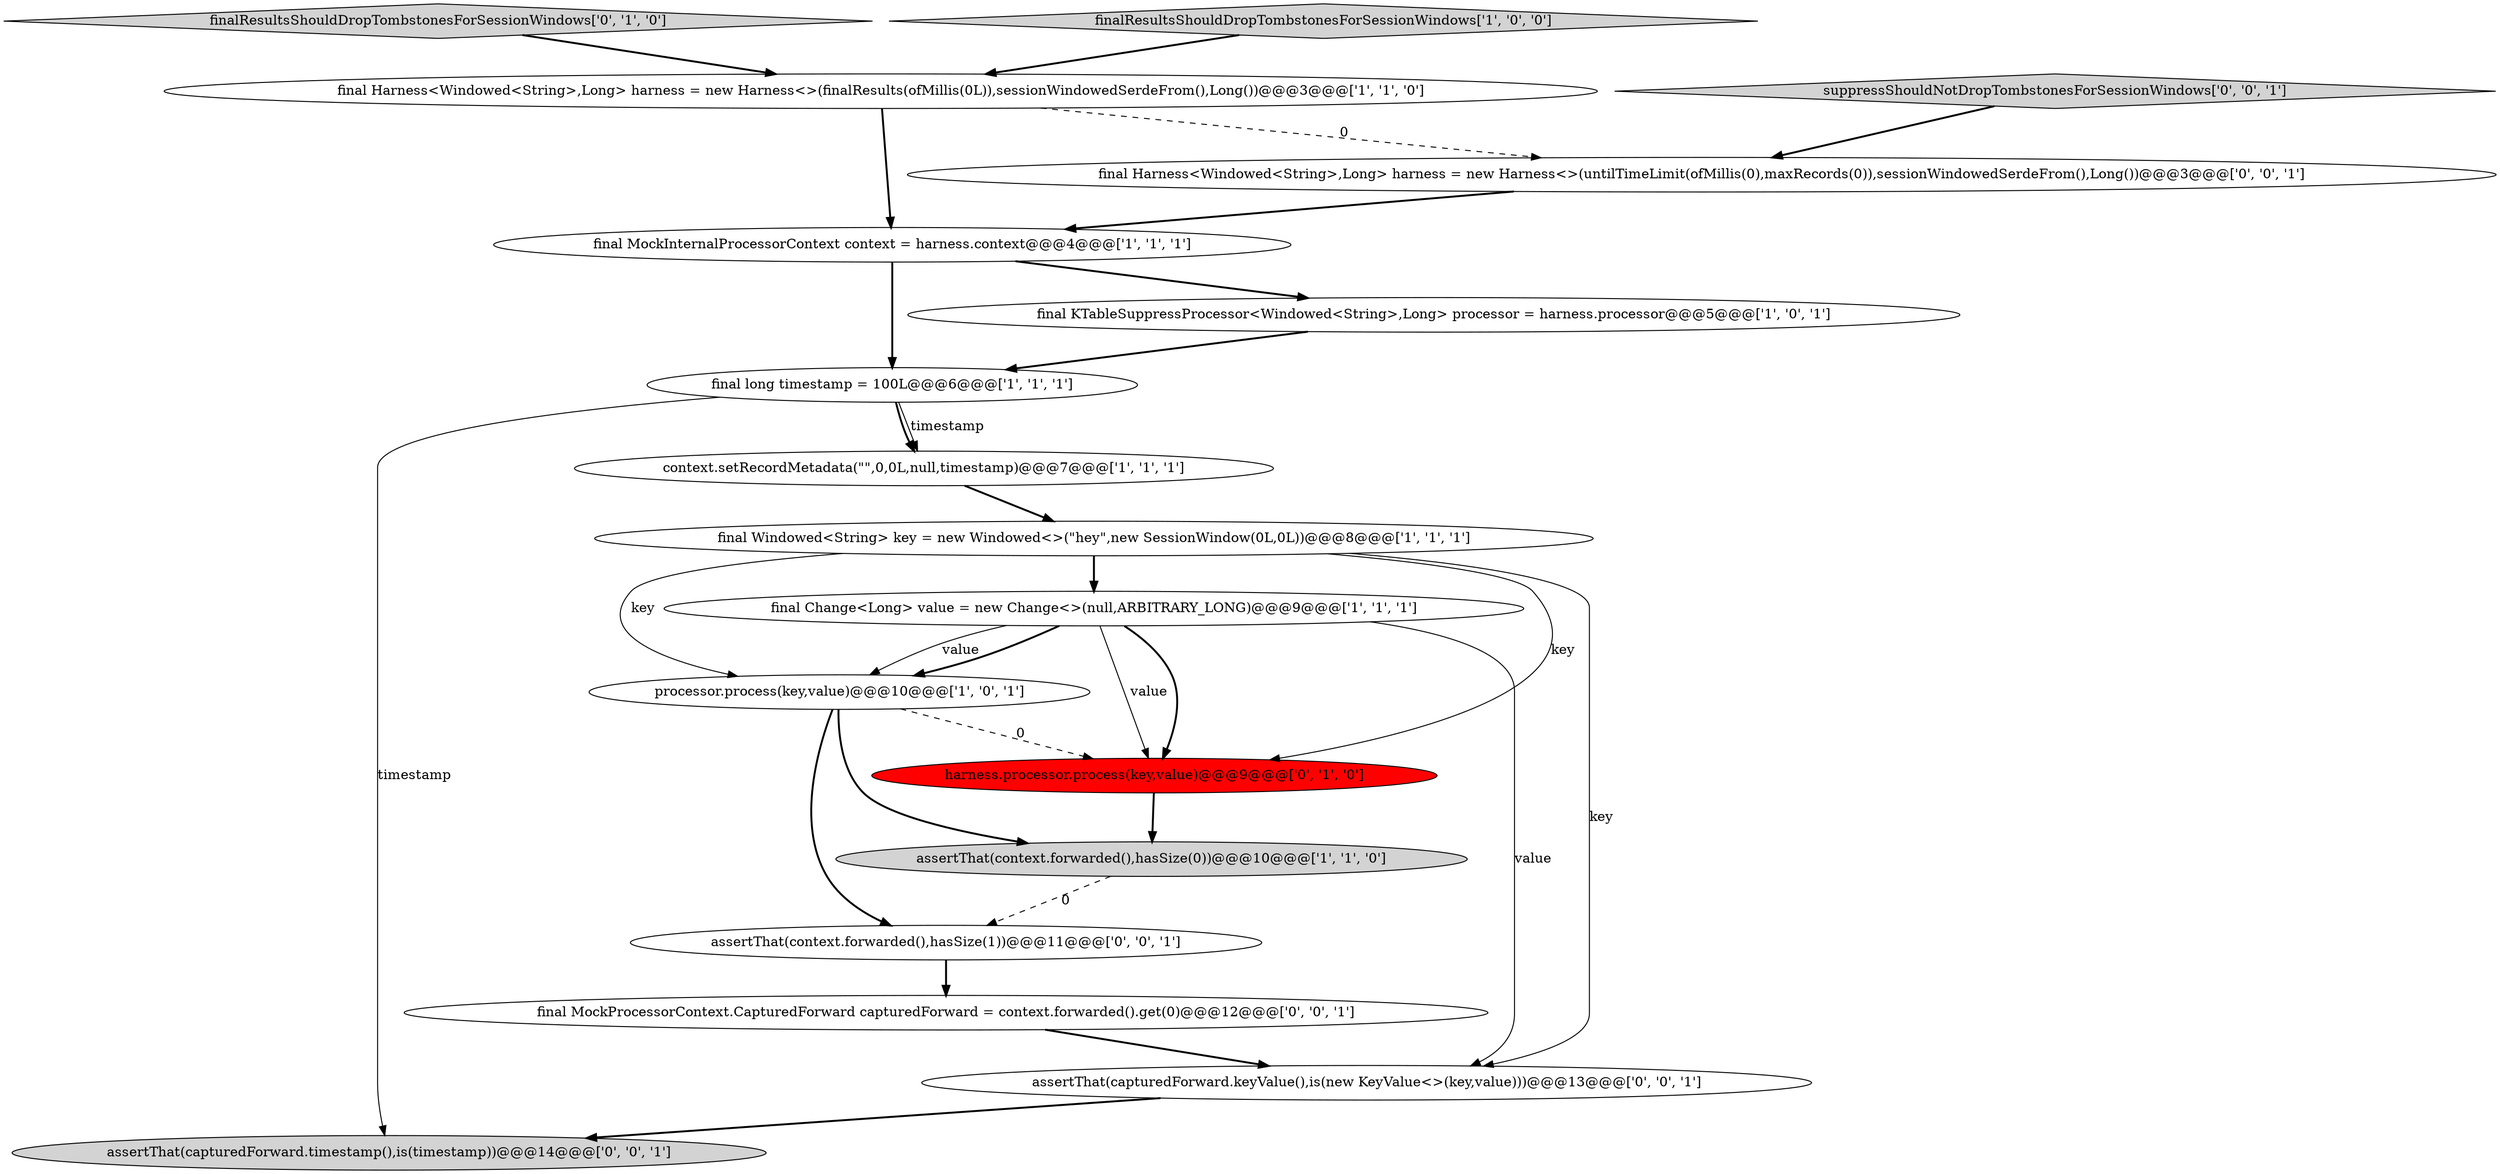 digraph {
1 [style = filled, label = "final Windowed<String> key = new Windowed<>(\"hey\",new SessionWindow(0L,0L))@@@8@@@['1', '1', '1']", fillcolor = white, shape = ellipse image = "AAA0AAABBB1BBB"];
6 [style = filled, label = "final Harness<Windowed<String>,Long> harness = new Harness<>(finalResults(ofMillis(0L)),sessionWindowedSerdeFrom(),Long())@@@3@@@['1', '1', '0']", fillcolor = white, shape = ellipse image = "AAA0AAABBB1BBB"];
17 [style = filled, label = "final Harness<Windowed<String>,Long> harness = new Harness<>(untilTimeLimit(ofMillis(0),maxRecords(0)),sessionWindowedSerdeFrom(),Long())@@@3@@@['0', '0', '1']", fillcolor = white, shape = ellipse image = "AAA0AAABBB3BBB"];
2 [style = filled, label = "final MockInternalProcessorContext context = harness.context@@@4@@@['1', '1', '1']", fillcolor = white, shape = ellipse image = "AAA0AAABBB1BBB"];
15 [style = filled, label = "assertThat(capturedForward.timestamp(),is(timestamp))@@@14@@@['0', '0', '1']", fillcolor = lightgray, shape = ellipse image = "AAA0AAABBB3BBB"];
10 [style = filled, label = "finalResultsShouldDropTombstonesForSessionWindows['0', '1', '0']", fillcolor = lightgray, shape = diamond image = "AAA0AAABBB2BBB"];
5 [style = filled, label = "processor.process(key,value)@@@10@@@['1', '0', '1']", fillcolor = white, shape = ellipse image = "AAA0AAABBB1BBB"];
8 [style = filled, label = "final Change<Long> value = new Change<>(null,ARBITRARY_LONG)@@@9@@@['1', '1', '1']", fillcolor = white, shape = ellipse image = "AAA0AAABBB1BBB"];
13 [style = filled, label = "assertThat(context.forwarded(),hasSize(1))@@@11@@@['0', '0', '1']", fillcolor = white, shape = ellipse image = "AAA0AAABBB3BBB"];
3 [style = filled, label = "final long timestamp = 100L@@@6@@@['1', '1', '1']", fillcolor = white, shape = ellipse image = "AAA0AAABBB1BBB"];
0 [style = filled, label = "final KTableSuppressProcessor<Windowed<String>,Long> processor = harness.processor@@@5@@@['1', '0', '1']", fillcolor = white, shape = ellipse image = "AAA0AAABBB1BBB"];
7 [style = filled, label = "context.setRecordMetadata(\"\",0,0L,null,timestamp)@@@7@@@['1', '1', '1']", fillcolor = white, shape = ellipse image = "AAA0AAABBB1BBB"];
16 [style = filled, label = "final MockProcessorContext.CapturedForward capturedForward = context.forwarded().get(0)@@@12@@@['0', '0', '1']", fillcolor = white, shape = ellipse image = "AAA0AAABBB3BBB"];
9 [style = filled, label = "assertThat(context.forwarded(),hasSize(0))@@@10@@@['1', '1', '0']", fillcolor = lightgray, shape = ellipse image = "AAA0AAABBB1BBB"];
11 [style = filled, label = "harness.processor.process(key,value)@@@9@@@['0', '1', '0']", fillcolor = red, shape = ellipse image = "AAA1AAABBB2BBB"];
12 [style = filled, label = "assertThat(capturedForward.keyValue(),is(new KeyValue<>(key,value)))@@@13@@@['0', '0', '1']", fillcolor = white, shape = ellipse image = "AAA0AAABBB3BBB"];
4 [style = filled, label = "finalResultsShouldDropTombstonesForSessionWindows['1', '0', '0']", fillcolor = lightgray, shape = diamond image = "AAA0AAABBB1BBB"];
14 [style = filled, label = "suppressShouldNotDropTombstonesForSessionWindows['0', '0', '1']", fillcolor = lightgray, shape = diamond image = "AAA0AAABBB3BBB"];
0->3 [style = bold, label=""];
7->1 [style = bold, label=""];
1->8 [style = bold, label=""];
5->9 [style = bold, label=""];
4->6 [style = bold, label=""];
1->5 [style = solid, label="key"];
2->3 [style = bold, label=""];
12->15 [style = bold, label=""];
1->11 [style = solid, label="key"];
14->17 [style = bold, label=""];
3->15 [style = solid, label="timestamp"];
6->17 [style = dashed, label="0"];
11->9 [style = bold, label=""];
10->6 [style = bold, label=""];
13->16 [style = bold, label=""];
3->7 [style = solid, label="timestamp"];
1->12 [style = solid, label="key"];
8->12 [style = solid, label="value"];
6->2 [style = bold, label=""];
8->5 [style = solid, label="value"];
2->0 [style = bold, label=""];
8->5 [style = bold, label=""];
17->2 [style = bold, label=""];
3->7 [style = bold, label=""];
5->11 [style = dashed, label="0"];
5->13 [style = bold, label=""];
9->13 [style = dashed, label="0"];
8->11 [style = solid, label="value"];
8->11 [style = bold, label=""];
16->12 [style = bold, label=""];
}
